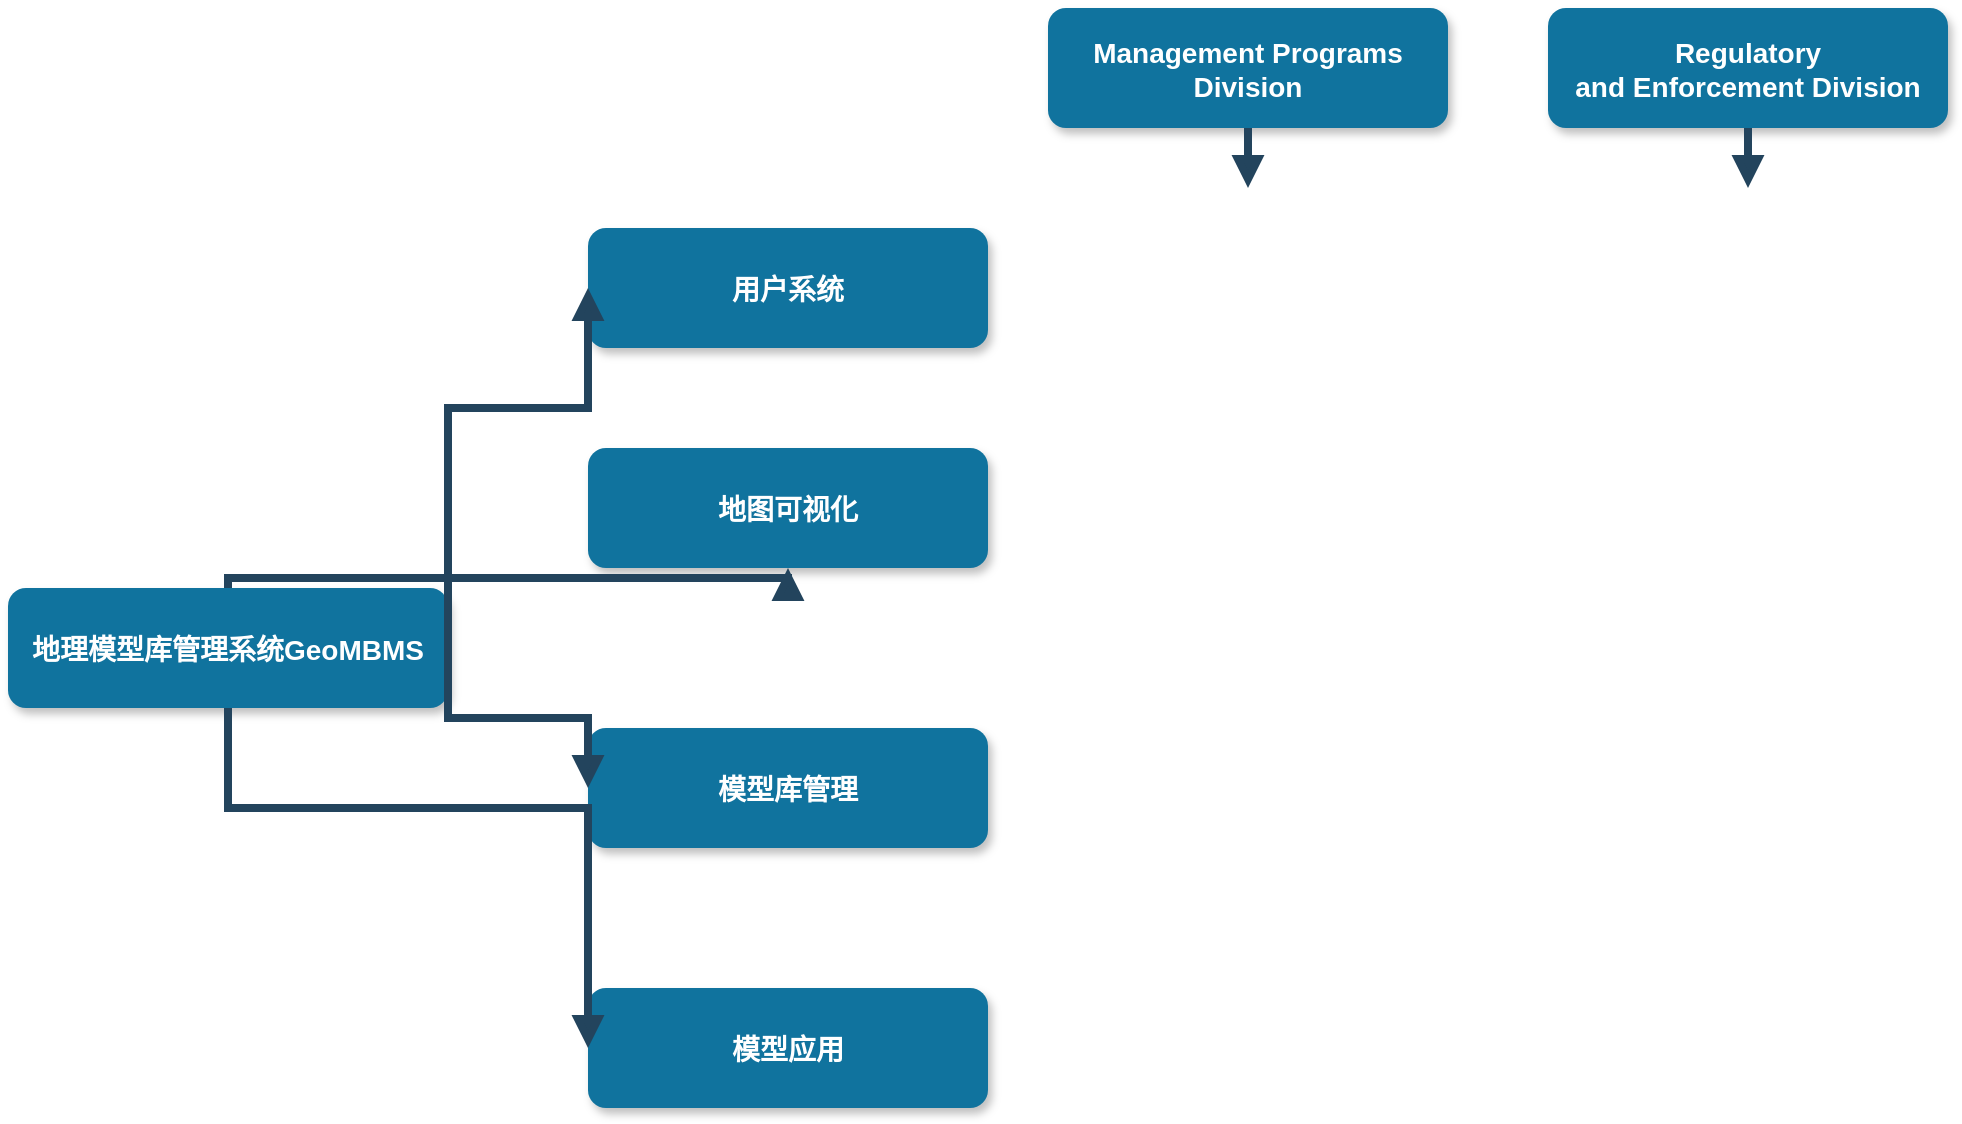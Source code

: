 <mxfile version="21.2.9" type="github">
  <diagram id="prtHgNgQTEPvFCAcTncT" name="Page-1">
    <mxGraphModel dx="867" dy="537" grid="1" gridSize="10" guides="1" tooltips="1" connect="1" arrows="1" fold="1" page="1" pageScale="1" pageWidth="827" pageHeight="1169" math="0" shadow="0">
      <root>
        <mxCell id="0" />
        <mxCell id="1" parent="0" />
        <mxCell id="FtJ2-J3hjAPhUDArtuME-80" value="地理模型库管理系统GeoMBMS" style="rounded=1;fillColor=#10739E;strokeColor=none;shadow=1;gradientColor=none;fontStyle=1;fontColor=#FFFFFF;fontSize=14;" vertex="1" parent="1">
          <mxGeometry x="60" y="720" width="220" height="60" as="geometry" />
        </mxCell>
        <mxCell id="FtJ2-J3hjAPhUDArtuME-81" value="用户系统" style="rounded=1;fillColor=#10739E;strokeColor=none;shadow=1;gradientColor=none;fontStyle=1;fontColor=#FFFFFF;fontSize=14;" vertex="1" parent="1">
          <mxGeometry x="350" y="540" width="200" height="60" as="geometry" />
        </mxCell>
        <mxCell id="FtJ2-J3hjAPhUDArtuME-82" value="地图可视化" style="rounded=1;fillColor=#10739E;strokeColor=none;shadow=1;gradientColor=none;fontStyle=1;fontColor=#FFFFFF;fontSize=14;" vertex="1" parent="1">
          <mxGeometry x="350" y="650" width="200" height="60" as="geometry" />
        </mxCell>
        <mxCell id="FtJ2-J3hjAPhUDArtuME-83" value="模型库管理" style="rounded=1;fillColor=#10739E;strokeColor=none;shadow=1;gradientColor=none;fontStyle=1;fontColor=#FFFFFF;fontSize=14;" vertex="1" parent="1">
          <mxGeometry x="350" y="790" width="200" height="60" as="geometry" />
        </mxCell>
        <mxCell id="FtJ2-J3hjAPhUDArtuME-94" value="Management Programs &#xa;Division" style="rounded=1;fillColor=#10739E;strokeColor=none;shadow=1;gradientColor=none;fontStyle=1;fontColor=#FFFFFF;fontSize=14;" vertex="1" parent="1">
          <mxGeometry x="580" y="430" width="200" height="60" as="geometry" />
        </mxCell>
        <mxCell id="FtJ2-J3hjAPhUDArtuME-99" value="Regulatory &#xa;and Enforcement Division" style="rounded=1;fillColor=#10739E;strokeColor=none;shadow=1;gradientColor=none;fontStyle=1;fontColor=#FFFFFF;fontSize=14;" vertex="1" parent="1">
          <mxGeometry x="830" y="430" width="200" height="60" as="geometry" />
        </mxCell>
        <mxCell id="FtJ2-J3hjAPhUDArtuME-105" value="" style="edgeStyle=elbowEdgeStyle;elbow=vertical;strokeWidth=4;endArrow=block;endFill=1;fontStyle=1;strokeColor=#23445D;rounded=0;" edge="1" parent="1" source="FtJ2-J3hjAPhUDArtuME-80" target="FtJ2-J3hjAPhUDArtuME-82">
          <mxGeometry x="-240" y="-20" width="100" height="100" as="geometry">
            <mxPoint x="-240" y="80" as="sourcePoint" />
            <mxPoint x="-140" y="-20" as="targetPoint" />
          </mxGeometry>
        </mxCell>
        <mxCell id="FtJ2-J3hjAPhUDArtuME-106" value="" style="edgeStyle=elbowEdgeStyle;elbow=vertical;strokeWidth=4;endArrow=block;endFill=1;fontStyle=1;strokeColor=#23445D;rounded=0;exitX=1;exitY=0.5;exitDx=0;exitDy=0;entryX=0;entryY=0.5;entryDx=0;entryDy=0;" edge="1" parent="1" source="FtJ2-J3hjAPhUDArtuME-80" target="FtJ2-J3hjAPhUDArtuME-81">
          <mxGeometry x="-240" y="-20" width="100" height="100" as="geometry">
            <mxPoint x="-240" y="80" as="sourcePoint" />
            <mxPoint x="290" y="550" as="targetPoint" />
            <Array as="points">
              <mxPoint x="320" y="630" />
              <mxPoint x="320" y="670" />
              <mxPoint x="310" y="670" />
              <mxPoint x="320" y="670" />
              <mxPoint x="260" y="560" />
            </Array>
          </mxGeometry>
        </mxCell>
        <mxCell id="FtJ2-J3hjAPhUDArtuME-107" value="" style="edgeStyle=elbowEdgeStyle;elbow=vertical;strokeWidth=4;endArrow=block;endFill=1;fontStyle=1;strokeColor=#23445D;rounded=0;entryX=0;entryY=0.5;entryDx=0;entryDy=0;exitX=1;exitY=0.5;exitDx=0;exitDy=0;" edge="1" parent="1" source="FtJ2-J3hjAPhUDArtuME-80" target="FtJ2-J3hjAPhUDArtuME-83">
          <mxGeometry x="-240" y="-20" width="100" height="100" as="geometry">
            <mxPoint x="-240" y="80" as="sourcePoint" />
            <mxPoint x="-140" y="-20" as="targetPoint" />
          </mxGeometry>
        </mxCell>
        <mxCell id="FtJ2-J3hjAPhUDArtuME-118" value="" style="edgeStyle=elbowEdgeStyle;elbow=vertical;strokeWidth=4;endArrow=block;endFill=1;fontStyle=1;strokeColor=#23445D;rounded=0;" edge="1" parent="1" source="FtJ2-J3hjAPhUDArtuME-94">
          <mxGeometry x="-190" y="-20" width="100" height="100" as="geometry">
            <mxPoint x="-190" y="80" as="sourcePoint" />
            <mxPoint x="680" y="520" as="targetPoint" />
          </mxGeometry>
        </mxCell>
        <mxCell id="FtJ2-J3hjAPhUDArtuME-122" value="" style="edgeStyle=elbowEdgeStyle;elbow=vertical;strokeWidth=4;endArrow=block;endFill=1;fontStyle=1;strokeColor=#23445D;rounded=0;" edge="1" parent="1" source="FtJ2-J3hjAPhUDArtuME-99">
          <mxGeometry x="-190" y="-20" width="100" height="100" as="geometry">
            <mxPoint x="-190" y="80" as="sourcePoint" />
            <mxPoint x="930" y="520" as="targetPoint" />
          </mxGeometry>
        </mxCell>
        <mxCell id="FtJ2-J3hjAPhUDArtuME-132" value="模型应用" style="rounded=1;fillColor=#10739E;strokeColor=none;shadow=1;gradientColor=none;fontStyle=1;fontColor=#FFFFFF;fontSize=14;" vertex="1" parent="1">
          <mxGeometry x="350" y="920" width="200" height="60" as="geometry" />
        </mxCell>
        <mxCell id="FtJ2-J3hjAPhUDArtuME-133" value="" style="edgeStyle=elbowEdgeStyle;elbow=vertical;strokeWidth=4;endArrow=block;endFill=1;fontStyle=1;strokeColor=#23445D;rounded=0;entryX=0;entryY=0.5;entryDx=0;entryDy=0;" edge="1" parent="1" source="FtJ2-J3hjAPhUDArtuME-80" target="FtJ2-J3hjAPhUDArtuME-132">
          <mxGeometry x="-240" y="-20" width="100" height="100" as="geometry">
            <mxPoint x="510" y="220" as="sourcePoint" />
            <mxPoint x="950" y="270" as="targetPoint" />
            <Array as="points">
              <mxPoint x="310" y="830" />
            </Array>
          </mxGeometry>
        </mxCell>
      </root>
    </mxGraphModel>
  </diagram>
</mxfile>
